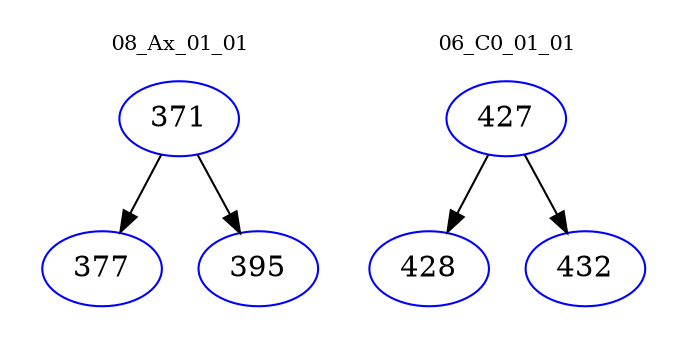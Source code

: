 digraph{
subgraph cluster_0 {
color = white
label = "08_Ax_01_01";
fontsize=10;
T0_371 [label="371", color="blue"]
T0_371 -> T0_377 [color="black"]
T0_377 [label="377", color="blue"]
T0_371 -> T0_395 [color="black"]
T0_395 [label="395", color="blue"]
}
subgraph cluster_1 {
color = white
label = "06_C0_01_01";
fontsize=10;
T1_427 [label="427", color="blue"]
T1_427 -> T1_428 [color="black"]
T1_428 [label="428", color="blue"]
T1_427 -> T1_432 [color="black"]
T1_432 [label="432", color="blue"]
}
}
